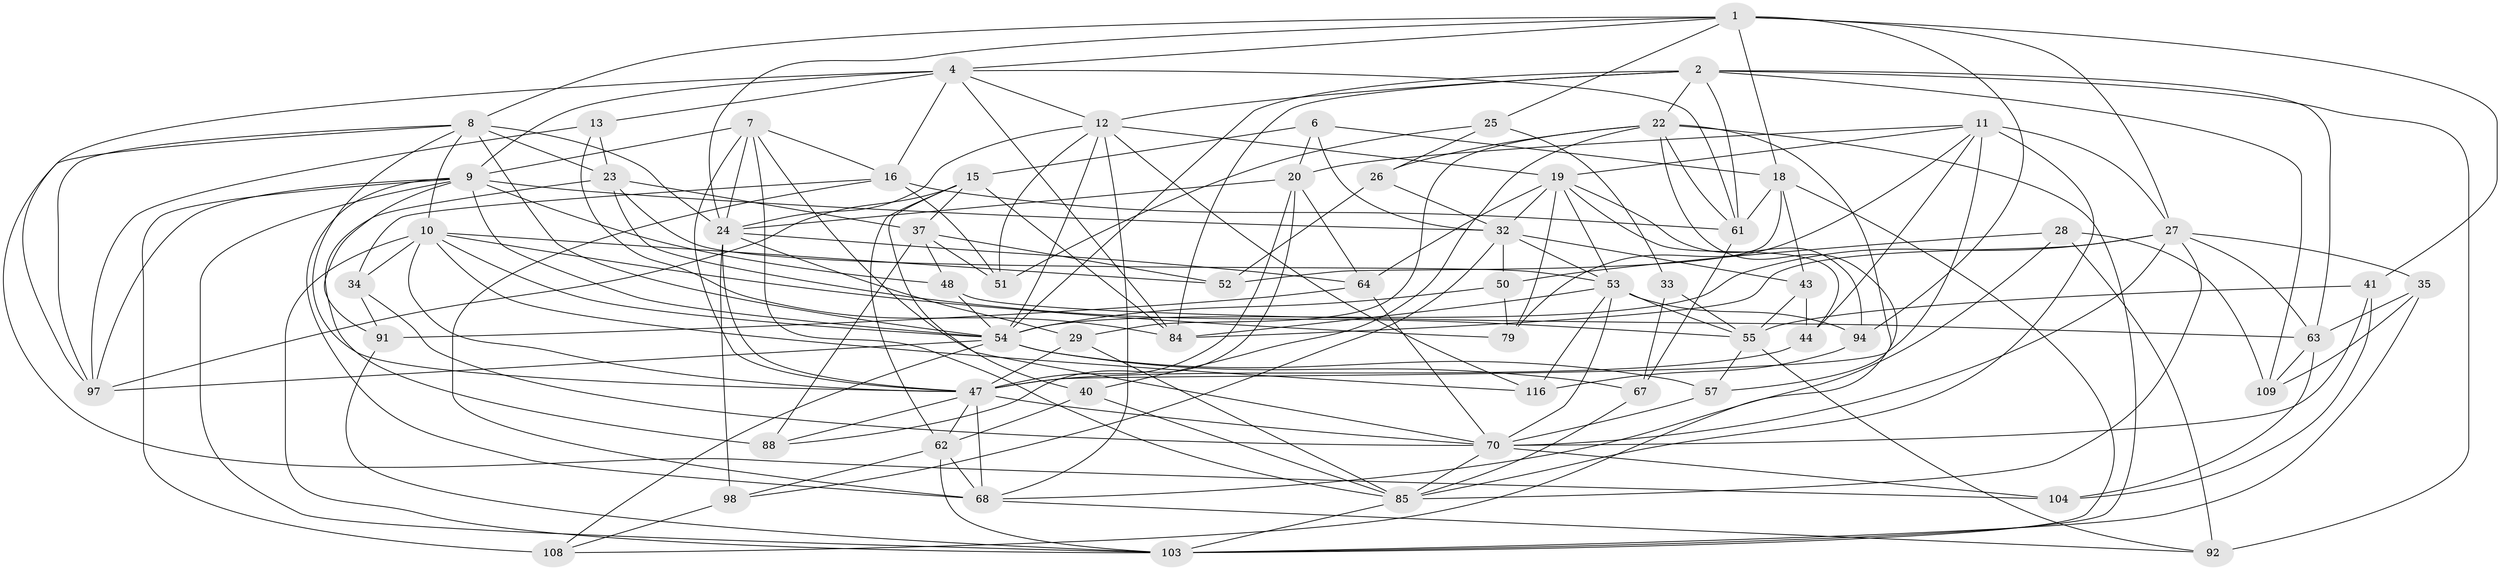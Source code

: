 // original degree distribution, {4: 1.0}
// Generated by graph-tools (version 1.1) at 2025/16/03/09/25 04:16:33]
// undirected, 63 vertices, 185 edges
graph export_dot {
graph [start="1"]
  node [color=gray90,style=filled];
  1 [super="+58+14"];
  2 [super="+3+5"];
  4 [super="+95"];
  6;
  7 [super="+42"];
  8 [super="+17+72"];
  9 [super="+31+56"];
  10 [super="+89+36"];
  11 [super="+60+21"];
  12 [super="+87"];
  13;
  15 [super="+59"];
  16 [super="+39"];
  18 [super="+46"];
  19 [super="+38"];
  20 [super="+30"];
  22 [super="+83"];
  23 [super="+66"];
  24 [super="+71+123+45"];
  25;
  26;
  27 [super="+122+125"];
  28;
  29;
  32 [super="+49"];
  33;
  34;
  35;
  37 [super="+82"];
  40;
  41;
  43;
  44;
  47 [super="+73+78+112"];
  48;
  50;
  51;
  52;
  53 [super="+100+86"];
  54 [super="+80+69"];
  55 [super="+65"];
  57;
  61 [super="+101"];
  62 [super="+99"];
  63 [super="+74"];
  64 [super="+113"];
  67;
  68 [super="+76+114"];
  70 [super="+81+75"];
  79;
  84 [super="+110"];
  85 [super="+93"];
  88;
  91;
  92;
  94;
  97 [super="+118"];
  98;
  103 [super="+115+120"];
  104;
  108;
  109;
  116;
  1 -- 94;
  1 -- 41;
  1 -- 18;
  1 -- 24;
  1 -- 27;
  1 -- 25;
  1 -- 4;
  1 -- 8;
  2 -- 92;
  2 -- 63;
  2 -- 22;
  2 -- 54;
  2 -- 109;
  2 -- 61;
  2 -- 84;
  2 -- 12;
  4 -- 13;
  4 -- 9;
  4 -- 16;
  4 -- 97;
  4 -- 84;
  4 -- 61;
  4 -- 12;
  6 -- 32;
  6 -- 15;
  6 -- 18;
  6 -- 20;
  7 -- 85;
  7 -- 16;
  7 -- 24;
  7 -- 9;
  7 -- 47;
  7 -- 70;
  8 -- 10;
  8 -- 24;
  8 -- 97;
  8 -- 54;
  8 -- 23;
  8 -- 104;
  8 -- 47;
  9 -- 108;
  9 -- 91;
  9 -- 48;
  9 -- 32;
  9 -- 68;
  9 -- 97;
  9 -- 54;
  9 -- 103;
  10 -- 79;
  10 -- 116;
  10 -- 52;
  10 -- 34;
  10 -- 54;
  10 -- 47;
  10 -- 103;
  11 -- 79;
  11 -- 47 [weight=2];
  11 -- 19;
  11 -- 27;
  11 -- 44;
  11 -- 20;
  11 -- 85;
  12 -- 51;
  12 -- 19;
  12 -- 24;
  12 -- 68;
  12 -- 54;
  12 -- 116;
  13 -- 97;
  13 -- 23;
  13 -- 84;
  15 -- 84;
  15 -- 40;
  15 -- 37;
  15 -- 62;
  15 -- 97;
  16 -- 51;
  16 -- 34;
  16 -- 68;
  16 -- 61;
  18 -- 61;
  18 -- 43;
  18 -- 52;
  18 -- 103;
  19 -- 64;
  19 -- 32;
  19 -- 53;
  19 -- 44;
  19 -- 94;
  19 -- 79;
  20 -- 88;
  20 -- 64;
  20 -- 47;
  20 -- 24;
  22 -- 57;
  22 -- 29;
  22 -- 40;
  22 -- 26;
  22 -- 108;
  22 -- 61;
  22 -- 103;
  23 -- 88;
  23 -- 55;
  23 -- 37;
  23 -- 53;
  24 -- 64 [weight=2];
  24 -- 98;
  24 -- 29;
  24 -- 47;
  25 -- 33;
  25 -- 51;
  25 -- 26;
  26 -- 52;
  26 -- 32;
  27 -- 35;
  27 -- 84;
  27 -- 63;
  27 -- 85;
  27 -- 70;
  27 -- 54;
  28 -- 68;
  28 -- 50;
  28 -- 92;
  28 -- 109;
  29 -- 85;
  29 -- 47;
  32 -- 53;
  32 -- 98;
  32 -- 50;
  32 -- 43;
  33 -- 55 [weight=2];
  33 -- 67;
  34 -- 91;
  34 -- 70;
  35 -- 109;
  35 -- 103;
  35 -- 63;
  37 -- 88;
  37 -- 48;
  37 -- 51;
  37 -- 52;
  40 -- 85;
  40 -- 62;
  41 -- 104;
  41 -- 55;
  41 -- 70;
  43 -- 44;
  43 -- 55;
  44 -- 47;
  47 -- 88;
  47 -- 70;
  47 -- 68 [weight=2];
  47 -- 62;
  48 -- 63;
  48 -- 54;
  50 -- 79;
  50 -- 54;
  53 -- 55;
  53 -- 84;
  53 -- 116;
  53 -- 94;
  53 -- 70;
  54 -- 108;
  54 -- 67;
  54 -- 57;
  54 -- 97;
  55 -- 92;
  55 -- 57;
  57 -- 70;
  61 -- 67;
  62 -- 68;
  62 -- 98;
  62 -- 103;
  63 -- 104;
  63 -- 109;
  64 -- 91;
  64 -- 70;
  67 -- 85;
  68 -- 92;
  70 -- 104;
  70 -- 85;
  85 -- 103;
  91 -- 103;
  94 -- 116;
  98 -- 108;
}
